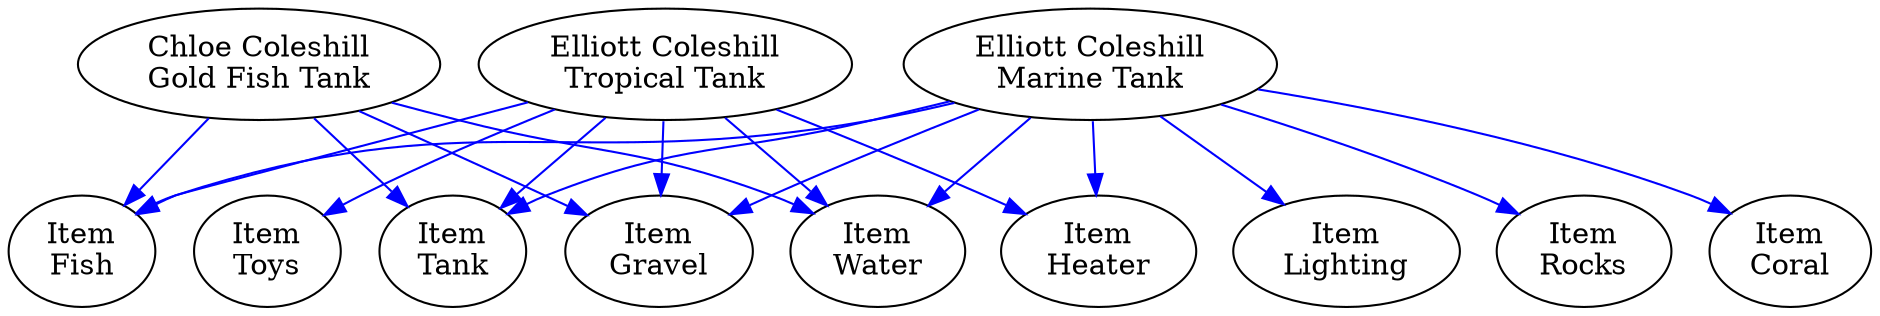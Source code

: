digraph orderGraph {
"Chloe Coleshill
Gold Fish Tank"->"Item
Tank"[color=blue];
"Chloe Coleshill
Gold Fish Tank"->"Item
Gravel"[color=blue];
"Chloe Coleshill
Gold Fish Tank"->"Item
Water"[color=blue];
"Chloe Coleshill
Gold Fish Tank"->"Item
Fish"[color=blue];
"Elliott Coleshill
Tropical Tank"->"Item
Tank"[color=blue];
"Elliott Coleshill
Tropical Tank"->"Item
Gravel"[color=blue];
"Elliott Coleshill
Tropical Tank"->"Item
Water"[color=blue];
"Elliott Coleshill
Tropical Tank"->"Item
Heater"[color=blue];
"Elliott Coleshill
Tropical Tank"->"Item
Fish"[color=blue];
"Elliott Coleshill
Tropical Tank"->"Item
Toys"[color=blue];
"Elliott Coleshill
Marine Tank"->"Item
Tank"[color=blue];
"Elliott Coleshill
Marine Tank"->"Item
Gravel"[color=blue];
"Elliott Coleshill
Marine Tank"->"Item
Water"[color=blue];
"Elliott Coleshill
Marine Tank"->"Item
Lighting"[color=blue];
"Elliott Coleshill
Marine Tank"->"Item
Heater"[color=blue];
"Elliott Coleshill
Marine Tank"->"Item
Rocks"[color=blue];
"Elliott Coleshill
Marine Tank"->"Item
Fish"[color=blue];
"Elliott Coleshill
Marine Tank"->"Item
Coral"[color=blue];
}
